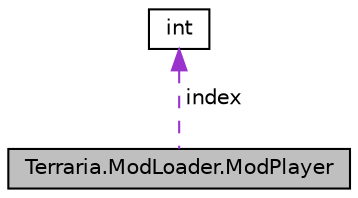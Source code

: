 digraph "Terraria.ModLoader.ModPlayer"
{
 // LATEX_PDF_SIZE
  edge [fontname="Helvetica",fontsize="10",labelfontname="Helvetica",labelfontsize="10"];
  node [fontname="Helvetica",fontsize="10",shape=record];
  Node1 [label="Terraria.ModLoader.ModPlayer",height=0.2,width=0.4,color="black", fillcolor="grey75", style="filled", fontcolor="black",tooltip="A ModPlayer instance represents an extension of a Player instance. You can store fields in the ModPla..."];
  Node2 -> Node1 [dir="back",color="darkorchid3",fontsize="10",style="dashed",label=" index" ,fontname="Helvetica"];
  Node2 [label="int",height=0.2,width=0.4,color="black", fillcolor="white", style="filled",tooltip=" "];
}
